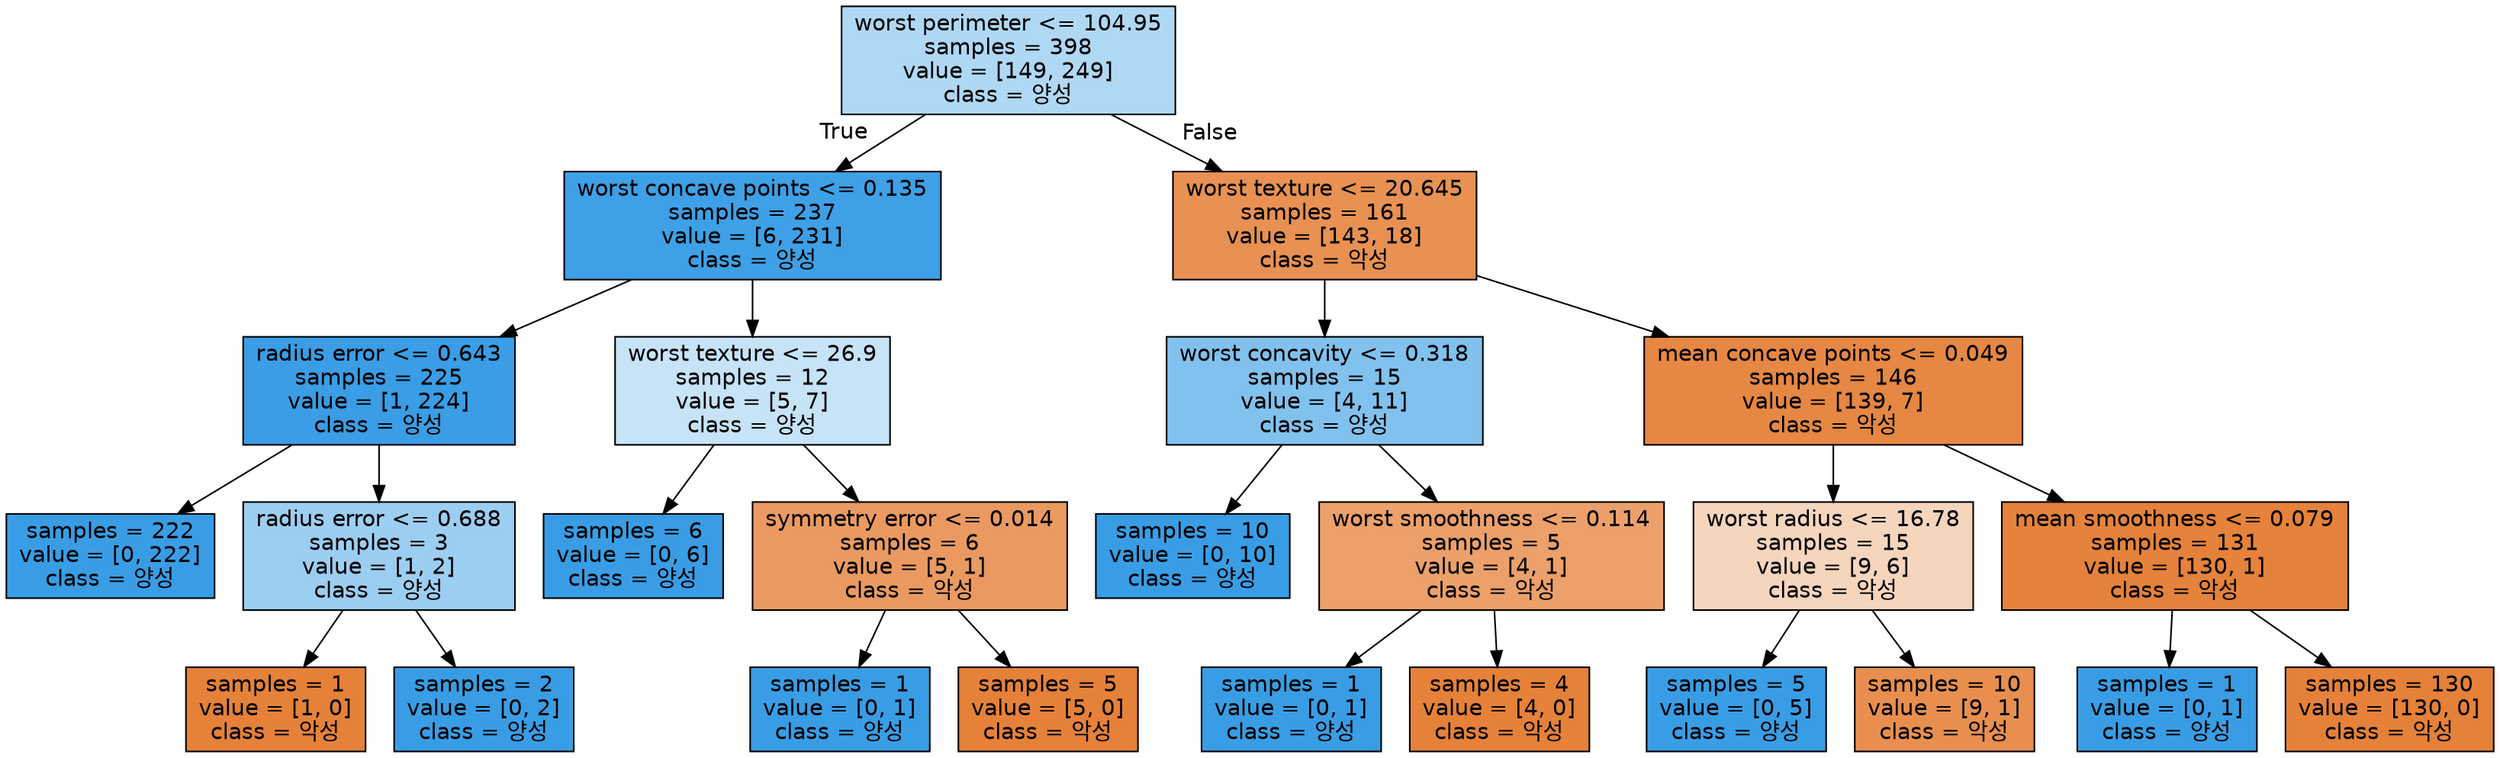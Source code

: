 digraph Tree {
node [shape=box, style="filled", color="black", fontname="helvetica"] ;
edge [fontname="helvetica"] ;
0 [label="worst perimeter <= 104.95\nsamples = 398\nvalue = [149, 249]\nclass = 양성", fillcolor="#afd8f5"] ;
1 [label="worst concave points <= 0.135\nsamples = 237\nvalue = [6, 231]\nclass = 양성", fillcolor="#3ea0e6"] ;
0 -> 1 [labeldistance=2.5, labelangle=45, headlabel="True"] ;
2 [label="radius error <= 0.643\nsamples = 225\nvalue = [1, 224]\nclass = 양성", fillcolor="#3a9de5"] ;
1 -> 2 ;
3 [label="samples = 222\nvalue = [0, 222]\nclass = 양성", fillcolor="#399de5"] ;
2 -> 3 ;
4 [label="radius error <= 0.688\nsamples = 3\nvalue = [1, 2]\nclass = 양성", fillcolor="#9ccef2"] ;
2 -> 4 ;
5 [label="samples = 1\nvalue = [1, 0]\nclass = 악성", fillcolor="#e58139"] ;
4 -> 5 ;
6 [label="samples = 2\nvalue = [0, 2]\nclass = 양성", fillcolor="#399de5"] ;
4 -> 6 ;
7 [label="worst texture <= 26.9\nsamples = 12\nvalue = [5, 7]\nclass = 양성", fillcolor="#c6e3f8"] ;
1 -> 7 ;
8 [label="samples = 6\nvalue = [0, 6]\nclass = 양성", fillcolor="#399de5"] ;
7 -> 8 ;
9 [label="symmetry error <= 0.014\nsamples = 6\nvalue = [5, 1]\nclass = 악성", fillcolor="#ea9a61"] ;
7 -> 9 ;
10 [label="samples = 1\nvalue = [0, 1]\nclass = 양성", fillcolor="#399de5"] ;
9 -> 10 ;
11 [label="samples = 5\nvalue = [5, 0]\nclass = 악성", fillcolor="#e58139"] ;
9 -> 11 ;
12 [label="worst texture <= 20.645\nsamples = 161\nvalue = [143, 18]\nclass = 악성", fillcolor="#e89152"] ;
0 -> 12 [labeldistance=2.5, labelangle=-45, headlabel="False"] ;
13 [label="worst concavity <= 0.318\nsamples = 15\nvalue = [4, 11]\nclass = 양성", fillcolor="#81c1ee"] ;
12 -> 13 ;
14 [label="samples = 10\nvalue = [0, 10]\nclass = 양성", fillcolor="#399de5"] ;
13 -> 14 ;
15 [label="worst smoothness <= 0.114\nsamples = 5\nvalue = [4, 1]\nclass = 악성", fillcolor="#eca06a"] ;
13 -> 15 ;
16 [label="samples = 1\nvalue = [0, 1]\nclass = 양성", fillcolor="#399de5"] ;
15 -> 16 ;
17 [label="samples = 4\nvalue = [4, 0]\nclass = 악성", fillcolor="#e58139"] ;
15 -> 17 ;
18 [label="mean concave points <= 0.049\nsamples = 146\nvalue = [139, 7]\nclass = 악성", fillcolor="#e68743"] ;
12 -> 18 ;
19 [label="worst radius <= 16.78\nsamples = 15\nvalue = [9, 6]\nclass = 악성", fillcolor="#f6d5bd"] ;
18 -> 19 ;
20 [label="samples = 5\nvalue = [0, 5]\nclass = 양성", fillcolor="#399de5"] ;
19 -> 20 ;
21 [label="samples = 10\nvalue = [9, 1]\nclass = 악성", fillcolor="#e88f4f"] ;
19 -> 21 ;
22 [label="mean smoothness <= 0.079\nsamples = 131\nvalue = [130, 1]\nclass = 악성", fillcolor="#e5823b"] ;
18 -> 22 ;
23 [label="samples = 1\nvalue = [0, 1]\nclass = 양성", fillcolor="#399de5"] ;
22 -> 23 ;
24 [label="samples = 130\nvalue = [130, 0]\nclass = 악성", fillcolor="#e58139"] ;
22 -> 24 ;
}